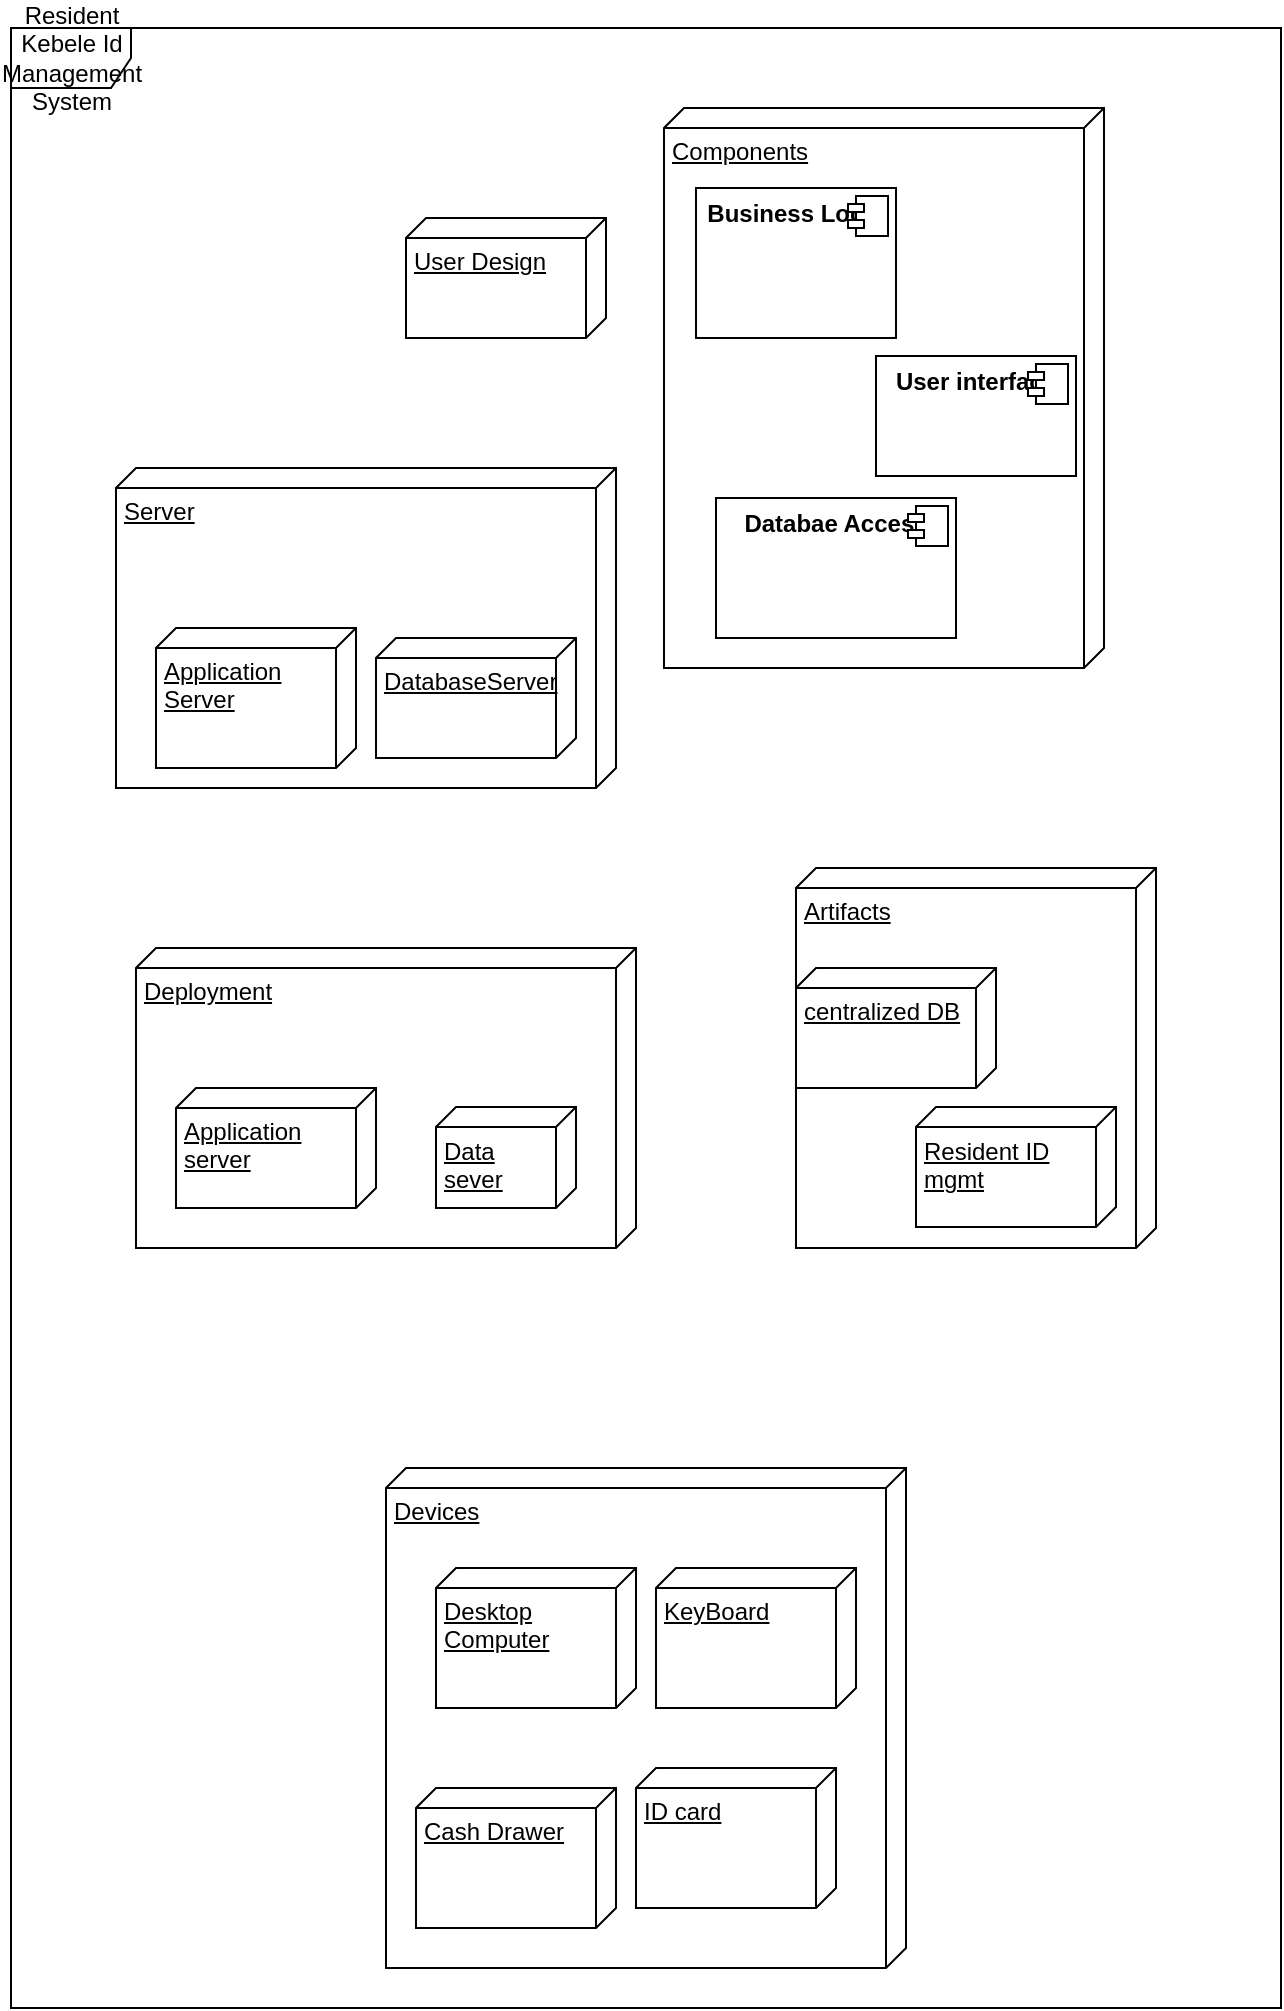 <mxfile version="21.3.7" type="github">
  <diagram name="Page-1" id="1fdh5kAvn6H_yMlxb5c7">
    <mxGraphModel dx="880" dy="522" grid="1" gridSize="10" guides="1" tooltips="1" connect="1" arrows="1" fold="1" page="1" pageScale="1" pageWidth="850" pageHeight="1100" math="0" shadow="0">
      <root>
        <mxCell id="0" />
        <mxCell id="1" parent="0" />
        <mxCell id="oc99oSfQqwnh3Au1N5ky-1" value="Resident Kebele Id Management System" style="shape=umlFrame;whiteSpace=wrap;html=1;pointerEvents=0;" parent="1" vertex="1">
          <mxGeometry x="97.5" y="70" width="635" height="990" as="geometry" />
        </mxCell>
        <mxCell id="oc99oSfQqwnh3Au1N5ky-5" value="Server" style="verticalAlign=top;align=left;spacingTop=8;spacingLeft=2;spacingRight=12;shape=cube;size=10;direction=south;fontStyle=4;html=1;whiteSpace=wrap;" parent="1" vertex="1">
          <mxGeometry x="150" y="290" width="250" height="160" as="geometry" />
        </mxCell>
        <mxCell id="oc99oSfQqwnh3Au1N5ky-3" value="Application Server" style="verticalAlign=top;align=left;spacingTop=8;spacingLeft=2;spacingRight=12;shape=cube;size=10;direction=south;fontStyle=4;html=1;whiteSpace=wrap;" parent="1" vertex="1">
          <mxGeometry x="170" y="370" width="100" height="70" as="geometry" />
        </mxCell>
        <mxCell id="oc99oSfQqwnh3Au1N5ky-2" value="User Design" style="verticalAlign=top;align=left;spacingTop=8;spacingLeft=2;spacingRight=12;shape=cube;size=10;direction=south;fontStyle=4;html=1;whiteSpace=wrap;" parent="1" vertex="1">
          <mxGeometry x="295" y="165" width="100" height="60" as="geometry" />
        </mxCell>
        <mxCell id="oc99oSfQqwnh3Au1N5ky-4" value="DatabaseServer" style="verticalAlign=top;align=left;spacingTop=8;spacingLeft=2;spacingRight=12;shape=cube;size=10;direction=south;fontStyle=4;html=1;whiteSpace=wrap;" parent="1" vertex="1">
          <mxGeometry x="280" y="375" width="100" height="60" as="geometry" />
        </mxCell>
        <mxCell id="oc99oSfQqwnh3Au1N5ky-9" value="Devices&lt;br&gt;" style="verticalAlign=top;align=left;spacingTop=8;spacingLeft=2;spacingRight=12;shape=cube;size=10;direction=south;fontStyle=4;html=1;whiteSpace=wrap;" parent="1" vertex="1">
          <mxGeometry x="285" y="790" width="260" height="250" as="geometry" />
        </mxCell>
        <mxCell id="oc99oSfQqwnh3Au1N5ky-10" value="Desktop Computer" style="verticalAlign=top;align=left;spacingTop=8;spacingLeft=2;spacingRight=12;shape=cube;size=10;direction=south;fontStyle=4;html=1;whiteSpace=wrap;" parent="1" vertex="1">
          <mxGeometry x="310" y="840" width="100" height="70" as="geometry" />
        </mxCell>
        <mxCell id="oc99oSfQqwnh3Au1N5ky-11" value="KeyBoard" style="verticalAlign=top;align=left;spacingTop=8;spacingLeft=2;spacingRight=12;shape=cube;size=10;direction=south;fontStyle=4;html=1;whiteSpace=wrap;" parent="1" vertex="1">
          <mxGeometry x="420" y="840" width="100" height="70" as="geometry" />
        </mxCell>
        <mxCell id="oc99oSfQqwnh3Au1N5ky-12" value="Cash Drawer" style="verticalAlign=top;align=left;spacingTop=8;spacingLeft=2;spacingRight=12;shape=cube;size=10;direction=south;fontStyle=4;html=1;whiteSpace=wrap;" parent="1" vertex="1">
          <mxGeometry x="300" y="950" width="100" height="70" as="geometry" />
        </mxCell>
        <mxCell id="oc99oSfQqwnh3Au1N5ky-13" value="ID card" style="verticalAlign=top;align=left;spacingTop=8;spacingLeft=2;spacingRight=12;shape=cube;size=10;direction=south;fontStyle=4;html=1;whiteSpace=wrap;" parent="1" vertex="1">
          <mxGeometry x="410" y="940" width="100" height="70" as="geometry" />
        </mxCell>
        <mxCell id="oc99oSfQqwnh3Au1N5ky-15" value="Components" style="verticalAlign=top;align=left;spacingTop=8;spacingLeft=2;spacingRight=12;shape=cube;size=10;direction=south;fontStyle=4;html=1;whiteSpace=wrap;" parent="1" vertex="1">
          <mxGeometry x="424" y="110" width="220" height="280" as="geometry" />
        </mxCell>
        <mxCell id="oc99oSfQqwnh3Au1N5ky-23" value="&lt;p style=&quot;margin:0px;margin-top:6px;text-align:center;&quot;&gt;&lt;b&gt;User interface&lt;/b&gt;&lt;/p&gt;&lt;p style=&quot;margin:0px;margin-top:6px;text-align:center;&quot;&gt;&lt;b&gt;&lt;br&gt;&lt;/b&gt;&lt;/p&gt;" style="align=left;overflow=fill;html=1;dropTarget=0;whiteSpace=wrap;" parent="1" vertex="1">
          <mxGeometry x="530" y="234" width="100" height="60" as="geometry" />
        </mxCell>
        <mxCell id="oc99oSfQqwnh3Au1N5ky-24" value="" style="shape=component;jettyWidth=8;jettyHeight=4;" parent="oc99oSfQqwnh3Au1N5ky-23" vertex="1">
          <mxGeometry x="1" width="20" height="20" relative="1" as="geometry">
            <mxPoint x="-24" y="4" as="offset" />
          </mxGeometry>
        </mxCell>
        <mxCell id="oc99oSfQqwnh3Au1N5ky-25" value="&lt;p style=&quot;margin:0px;margin-top:6px;text-align:center;&quot;&gt;&lt;b&gt;Business Logic&lt;/b&gt;&lt;/p&gt;" style="align=left;overflow=fill;html=1;dropTarget=0;whiteSpace=wrap;" parent="1" vertex="1">
          <mxGeometry x="440" y="150" width="100" height="75" as="geometry" />
        </mxCell>
        <mxCell id="oc99oSfQqwnh3Au1N5ky-26" value="" style="shape=component;jettyWidth=8;jettyHeight=4;" parent="oc99oSfQqwnh3Au1N5ky-25" vertex="1">
          <mxGeometry x="1" width="20" height="20" relative="1" as="geometry">
            <mxPoint x="-24" y="4" as="offset" />
          </mxGeometry>
        </mxCell>
        <mxCell id="oc99oSfQqwnh3Au1N5ky-27" value="&lt;p style=&quot;margin:0px;margin-top:6px;text-align:center;&quot;&gt;&lt;b&gt;Databae Access&lt;/b&gt;&lt;/p&gt;" style="align=left;overflow=fill;html=1;dropTarget=0;whiteSpace=wrap;" parent="1" vertex="1">
          <mxGeometry x="450" y="305" width="120" height="70" as="geometry" />
        </mxCell>
        <mxCell id="oc99oSfQqwnh3Au1N5ky-28" value="" style="shape=component;jettyWidth=8;jettyHeight=4;" parent="oc99oSfQqwnh3Au1N5ky-27" vertex="1">
          <mxGeometry x="1" width="20" height="20" relative="1" as="geometry">
            <mxPoint x="-24" y="4" as="offset" />
          </mxGeometry>
        </mxCell>
        <mxCell id="oc99oSfQqwnh3Au1N5ky-32" value="Artifacts&lt;br&gt;" style="verticalAlign=top;align=left;spacingTop=8;spacingLeft=2;spacingRight=12;shape=cube;size=10;direction=south;fontStyle=4;html=1;whiteSpace=wrap;" parent="1" vertex="1">
          <mxGeometry x="490" y="490" width="180" height="190" as="geometry" />
        </mxCell>
        <mxCell id="oc99oSfQqwnh3Au1N5ky-33" value="centralized DB" style="verticalAlign=top;align=left;spacingTop=8;spacingLeft=2;spacingRight=12;shape=cube;size=10;direction=south;fontStyle=4;html=1;whiteSpace=wrap;" parent="1" vertex="1">
          <mxGeometry x="490" y="540" width="100" height="60" as="geometry" />
        </mxCell>
        <mxCell id="oc99oSfQqwnh3Au1N5ky-34" value="Resident ID mgmt" style="verticalAlign=top;align=left;spacingTop=8;spacingLeft=2;spacingRight=12;shape=cube;size=10;direction=south;fontStyle=4;html=1;whiteSpace=wrap;" parent="1" vertex="1">
          <mxGeometry x="550" y="609.5" width="100" height="60" as="geometry" />
        </mxCell>
        <mxCell id="oc99oSfQqwnh3Au1N5ky-35" value="Deployment&lt;br&gt;&lt;br&gt;" style="verticalAlign=top;align=left;spacingTop=8;spacingLeft=2;spacingRight=12;shape=cube;size=10;direction=south;fontStyle=4;html=1;whiteSpace=wrap;" parent="1" vertex="1">
          <mxGeometry x="160" y="530" width="250" height="150" as="geometry" />
        </mxCell>
        <mxCell id="oc99oSfQqwnh3Au1N5ky-36" value="Application server" style="verticalAlign=top;align=left;spacingTop=8;spacingLeft=2;spacingRight=12;shape=cube;size=10;direction=south;fontStyle=4;html=1;whiteSpace=wrap;" parent="1" vertex="1">
          <mxGeometry x="180" y="600" width="100" height="60" as="geometry" />
        </mxCell>
        <mxCell id="oc99oSfQqwnh3Au1N5ky-37" value="Data sever" style="verticalAlign=top;align=left;spacingTop=8;spacingLeft=2;spacingRight=12;shape=cube;size=10;direction=south;fontStyle=4;html=1;whiteSpace=wrap;" parent="1" vertex="1">
          <mxGeometry x="310" y="609.5" width="70" height="50.5" as="geometry" />
        </mxCell>
      </root>
    </mxGraphModel>
  </diagram>
</mxfile>
